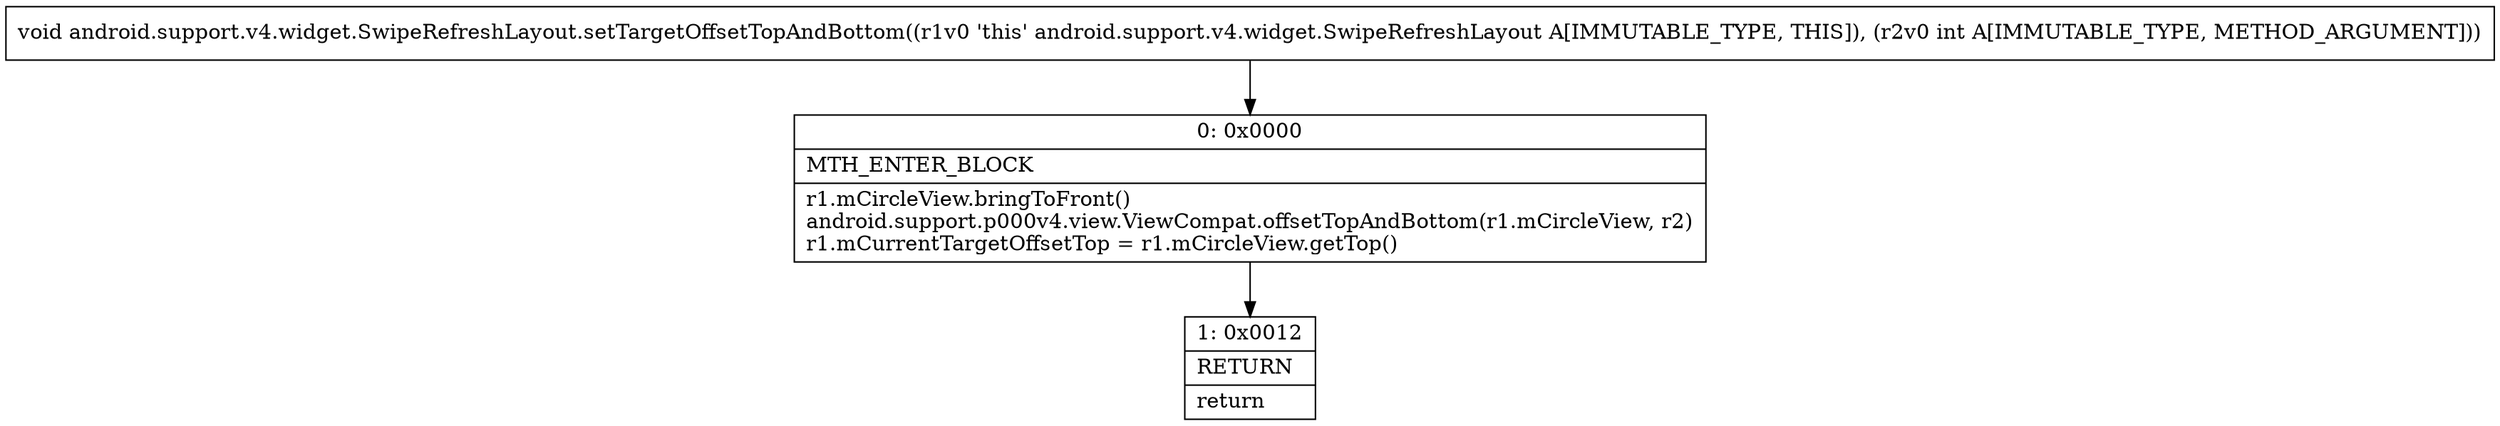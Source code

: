 digraph "CFG forandroid.support.v4.widget.SwipeRefreshLayout.setTargetOffsetTopAndBottom(I)V" {
Node_0 [shape=record,label="{0\:\ 0x0000|MTH_ENTER_BLOCK\l|r1.mCircleView.bringToFront()\landroid.support.p000v4.view.ViewCompat.offsetTopAndBottom(r1.mCircleView, r2)\lr1.mCurrentTargetOffsetTop = r1.mCircleView.getTop()\l}"];
Node_1 [shape=record,label="{1\:\ 0x0012|RETURN\l|return\l}"];
MethodNode[shape=record,label="{void android.support.v4.widget.SwipeRefreshLayout.setTargetOffsetTopAndBottom((r1v0 'this' android.support.v4.widget.SwipeRefreshLayout A[IMMUTABLE_TYPE, THIS]), (r2v0 int A[IMMUTABLE_TYPE, METHOD_ARGUMENT])) }"];
MethodNode -> Node_0;
Node_0 -> Node_1;
}

